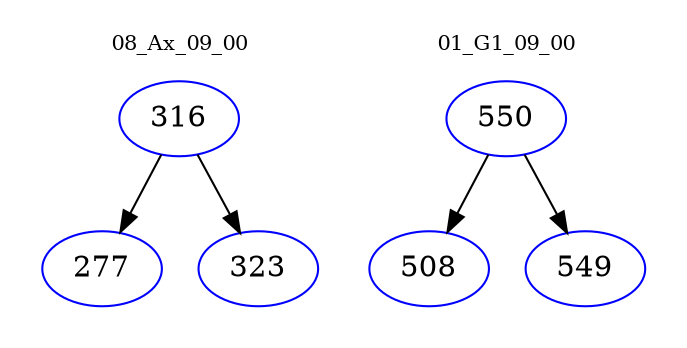 digraph{
subgraph cluster_0 {
color = white
label = "08_Ax_09_00";
fontsize=10;
T0_316 [label="316", color="blue"]
T0_316 -> T0_277 [color="black"]
T0_277 [label="277", color="blue"]
T0_316 -> T0_323 [color="black"]
T0_323 [label="323", color="blue"]
}
subgraph cluster_1 {
color = white
label = "01_G1_09_00";
fontsize=10;
T1_550 [label="550", color="blue"]
T1_550 -> T1_508 [color="black"]
T1_508 [label="508", color="blue"]
T1_550 -> T1_549 [color="black"]
T1_549 [label="549", color="blue"]
}
}
